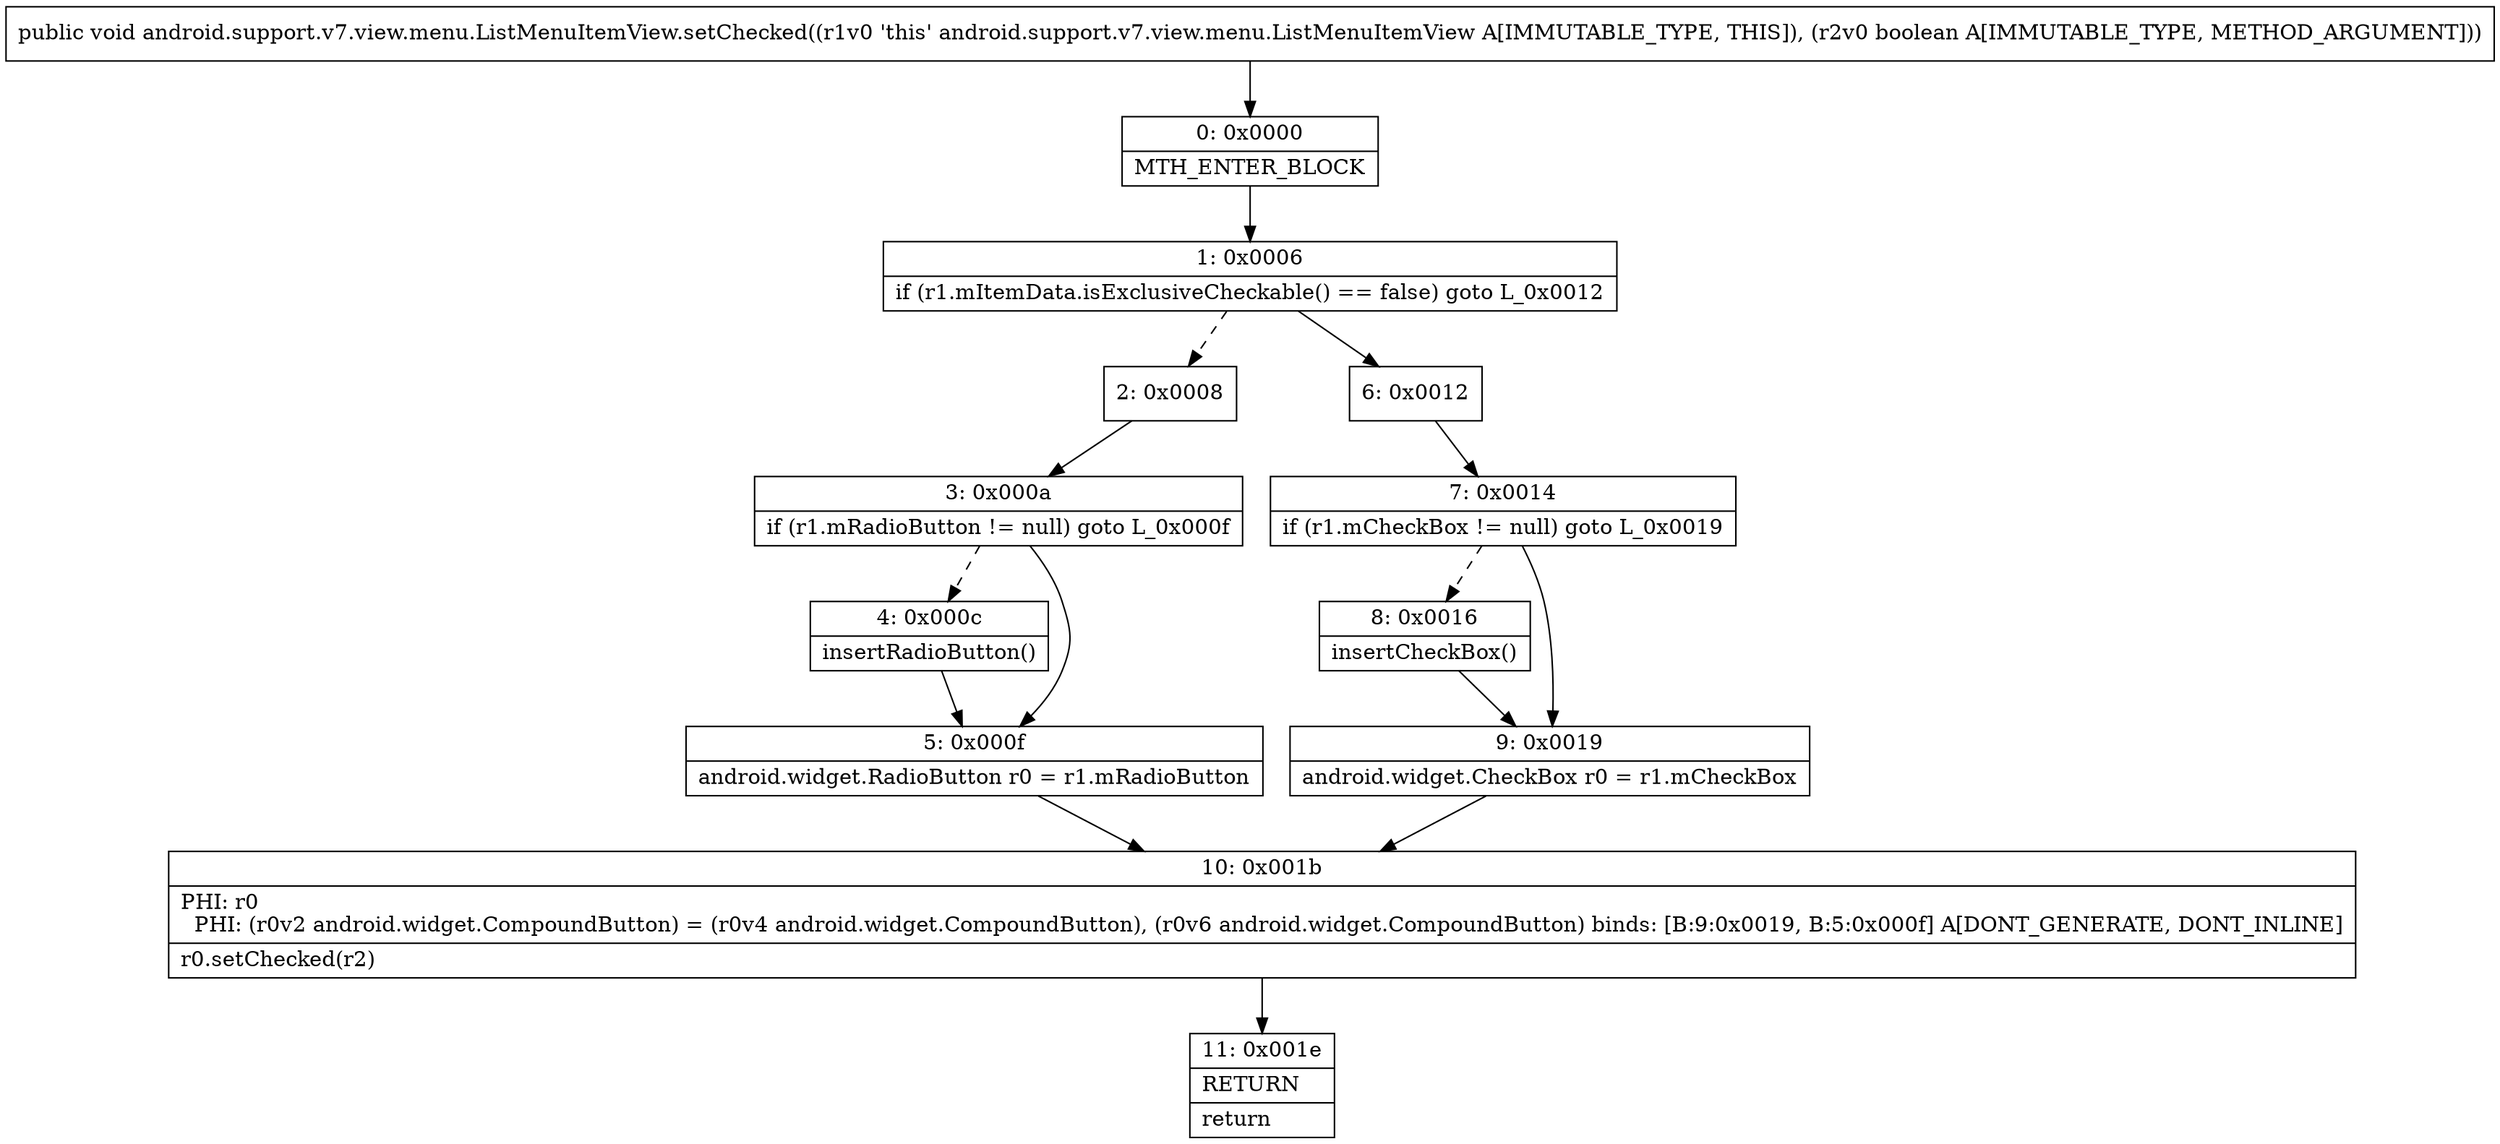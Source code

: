 digraph "CFG forandroid.support.v7.view.menu.ListMenuItemView.setChecked(Z)V" {
Node_0 [shape=record,label="{0\:\ 0x0000|MTH_ENTER_BLOCK\l}"];
Node_1 [shape=record,label="{1\:\ 0x0006|if (r1.mItemData.isExclusiveCheckable() == false) goto L_0x0012\l}"];
Node_2 [shape=record,label="{2\:\ 0x0008}"];
Node_3 [shape=record,label="{3\:\ 0x000a|if (r1.mRadioButton != null) goto L_0x000f\l}"];
Node_4 [shape=record,label="{4\:\ 0x000c|insertRadioButton()\l}"];
Node_5 [shape=record,label="{5\:\ 0x000f|android.widget.RadioButton r0 = r1.mRadioButton\l}"];
Node_6 [shape=record,label="{6\:\ 0x0012}"];
Node_7 [shape=record,label="{7\:\ 0x0014|if (r1.mCheckBox != null) goto L_0x0019\l}"];
Node_8 [shape=record,label="{8\:\ 0x0016|insertCheckBox()\l}"];
Node_9 [shape=record,label="{9\:\ 0x0019|android.widget.CheckBox r0 = r1.mCheckBox\l}"];
Node_10 [shape=record,label="{10\:\ 0x001b|PHI: r0 \l  PHI: (r0v2 android.widget.CompoundButton) = (r0v4 android.widget.CompoundButton), (r0v6 android.widget.CompoundButton) binds: [B:9:0x0019, B:5:0x000f] A[DONT_GENERATE, DONT_INLINE]\l|r0.setChecked(r2)\l}"];
Node_11 [shape=record,label="{11\:\ 0x001e|RETURN\l|return\l}"];
MethodNode[shape=record,label="{public void android.support.v7.view.menu.ListMenuItemView.setChecked((r1v0 'this' android.support.v7.view.menu.ListMenuItemView A[IMMUTABLE_TYPE, THIS]), (r2v0 boolean A[IMMUTABLE_TYPE, METHOD_ARGUMENT])) }"];
MethodNode -> Node_0;
Node_0 -> Node_1;
Node_1 -> Node_2[style=dashed];
Node_1 -> Node_6;
Node_2 -> Node_3;
Node_3 -> Node_4[style=dashed];
Node_3 -> Node_5;
Node_4 -> Node_5;
Node_5 -> Node_10;
Node_6 -> Node_7;
Node_7 -> Node_8[style=dashed];
Node_7 -> Node_9;
Node_8 -> Node_9;
Node_9 -> Node_10;
Node_10 -> Node_11;
}

